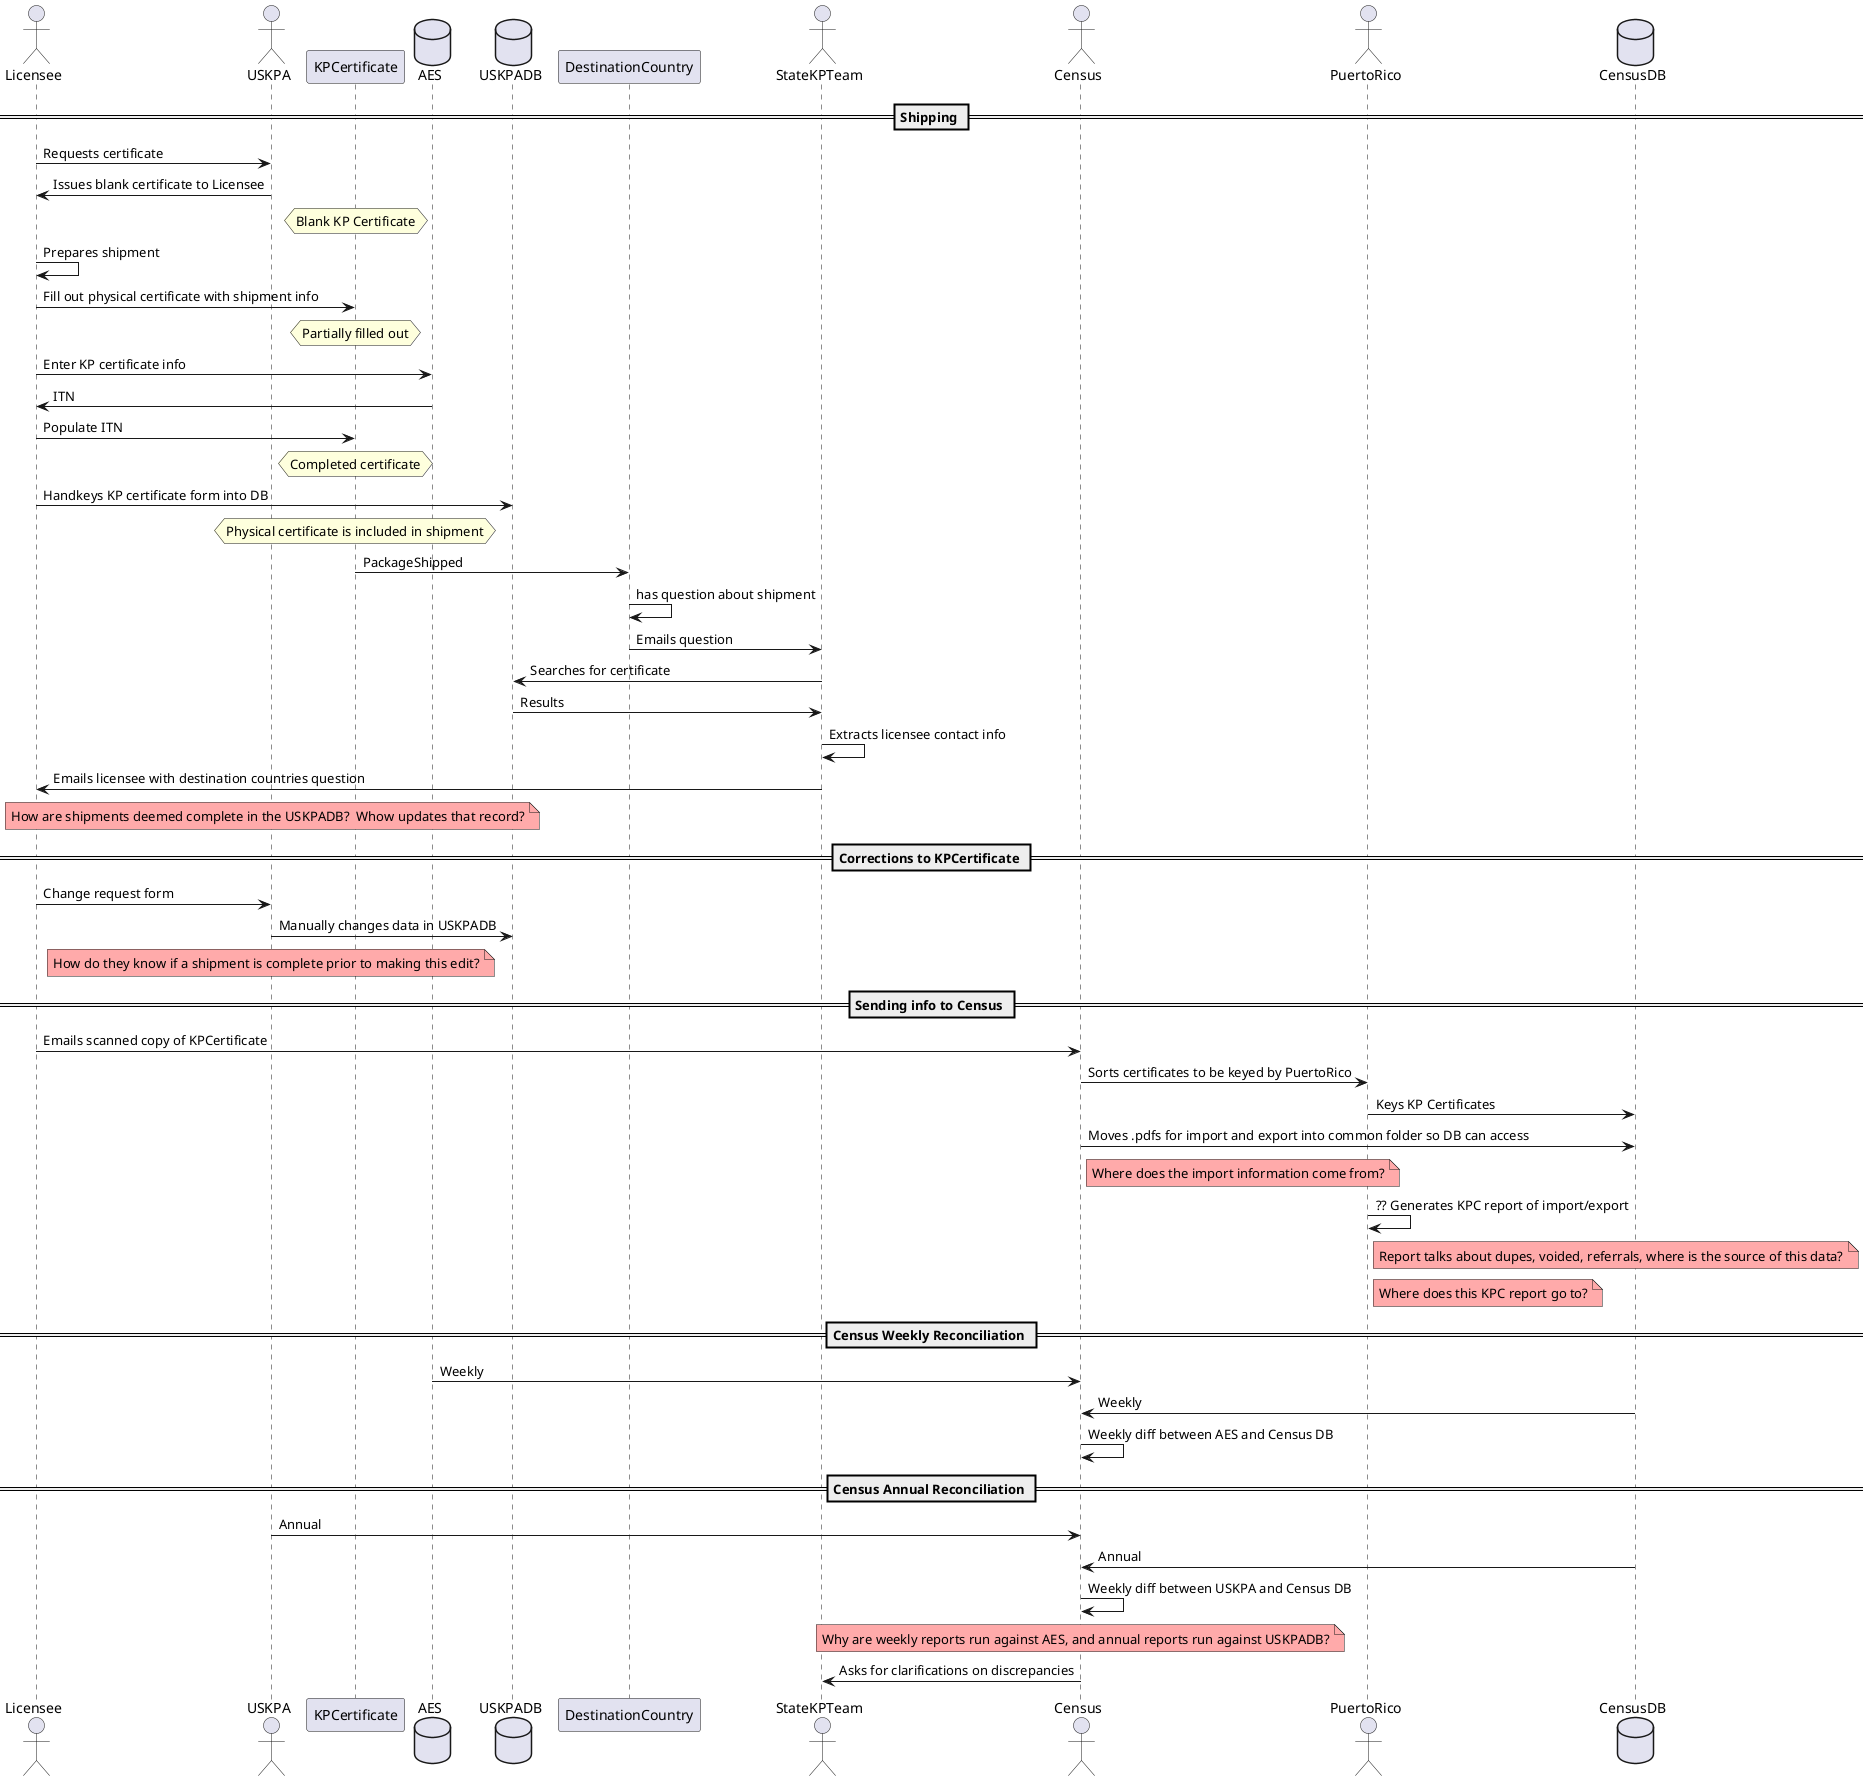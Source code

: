 @startuml
== Shipping ==
Actor Licensee
Actor USKPA
Licensee -> USKPA : Requests certificate
USKPA -> Licensee : Issues blank certificate to Licensee
hnote over KPCertificate : Blank KP Certificate
Licensee -> Licensee : Prepares shipment
Licensee -> KPCertificate : Fill out physical certificate with shipment info
hnote over KPCertificate : Partially filled out
database AES
Licensee -> AES : Enter KP certificate info
AES -> Licensee : ITN
Licensee -> KPCertificate : Populate ITN
hnote over KPCertificate : Completed certificate
database USKPADB
Licensee -> USKPADB : Handkeys KP certificate form into DB
hnote over KPCertificate : Physical certificate is included in shipment
KPCertificate -> DestinationCountry : PackageShipped
DestinationCountry -> DestinationCountry : has question about shipment
Actor StateKPTeam
DestinationCountry -> StateKPTeam : Emails question
StateKPTeam -> USKPADB : Searches for certificate
USKPADB -> StateKPTeam : Results
StateKPTeam -> StateKPTeam : Extracts licensee contact info
StateKPTeam -> Licensee : Emails licensee with destination countries question
note over USKPA #FFAAAA: How are shipments deemed complete in the USKPADB?  Whow updates that record?
== Corrections to KPCertificate ==
Licensee -> USKPA : Change request form
USKPA -> USKPADB : Manually changes data in USKPADB
note over USKPA #FFAAAA : How do they know if a shipment is complete prior to making this edit?
== Sending info to Census ==
Actor Census
Licensee -> Census : Emails scanned copy of KPCertificate
Actor PuertoRico
Census -> PuertoRico : Sorts certificates to be keyed by PuertoRico
database CensusDB
PuertoRico -> CensusDB : Keys KP Certificates
Census -> CensusDB : Moves .pdfs for import and export into common folder so DB can access
Note right Census #FFAAAA : Where does the import information come from?
PuertoRico -> PuertoRico : ?? Generates KPC report of import/export
Note right PuertoRico #FFAAAA: Report talks about dupes, voided, referrals, where is the source of this data?
Note right PuertoRico #FFAAAA: Where does this KPC report go to?
== Census Weekly Reconciliation ==
AES -> Census : Weekly
CensusDB -> Census : Weekly
Census -> Census : Weekly diff between AES and Census DB
== Census Annual Reconciliation ==
USKPA -> Census : Annual
CensusDB -> Census : Annual
Census -> Census : Weekly diff between USKPA and Census DB
Note over Census #FFAAAA : Why are weekly reports run against AES, and annual reports run against USKPADB?
Census -> StateKPTeam : Asks for clarifications on discrepancies
@enduml
